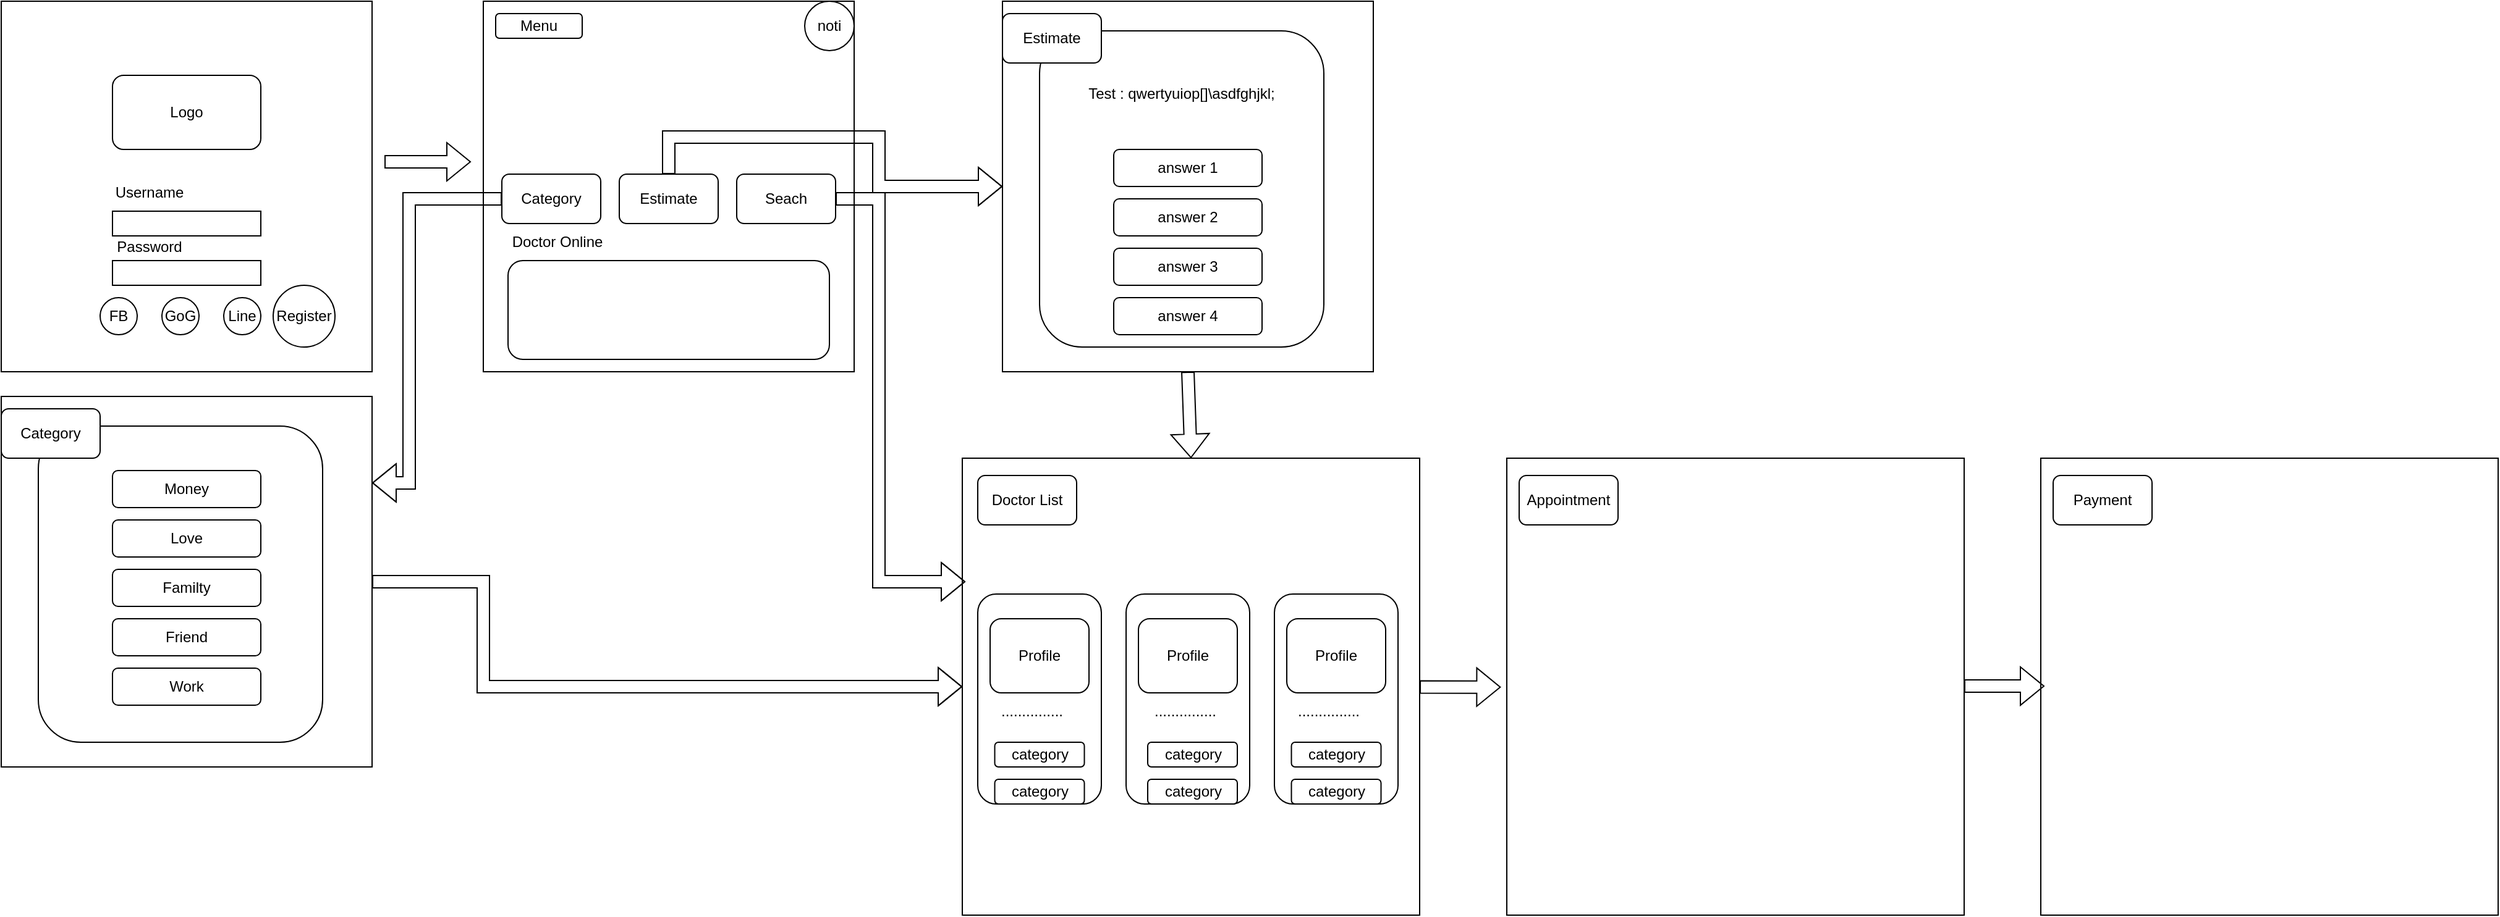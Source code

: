 <mxfile version="22.1.7" type="github">
  <diagram name="Page-1" id="C2FW08xRMLMAViyp9Y5B">
    <mxGraphModel dx="1885" dy="1005" grid="1" gridSize="10" guides="1" tooltips="1" connect="1" arrows="1" fold="1" page="1" pageScale="1" pageWidth="1169" pageHeight="827" math="0" shadow="0">
      <root>
        <mxCell id="0" />
        <mxCell id="1" parent="0" />
        <mxCell id="M8is-N-HQHQ4PaJv6qcp-15" value="" style="group" vertex="1" connectable="0" parent="1">
          <mxGeometry x="10" y="10" width="300" height="300" as="geometry" />
        </mxCell>
        <mxCell id="M8is-N-HQHQ4PaJv6qcp-1" value="" style="whiteSpace=wrap;html=1;aspect=fixed;" vertex="1" parent="M8is-N-HQHQ4PaJv6qcp-15">
          <mxGeometry width="300" height="300" as="geometry" />
        </mxCell>
        <mxCell id="M8is-N-HQHQ4PaJv6qcp-7" value="" style="group" vertex="1" connectable="0" parent="M8is-N-HQHQ4PaJv6qcp-15">
          <mxGeometry x="90" y="140" width="120" height="90" as="geometry" />
        </mxCell>
        <mxCell id="M8is-N-HQHQ4PaJv6qcp-4" value="Username" style="text;html=1;strokeColor=none;fillColor=none;align=center;verticalAlign=middle;whiteSpace=wrap;rounded=0;" vertex="1" parent="M8is-N-HQHQ4PaJv6qcp-7">
          <mxGeometry width="60" height="30" as="geometry" />
        </mxCell>
        <mxCell id="M8is-N-HQHQ4PaJv6qcp-6" value="" style="group" vertex="1" connectable="0" parent="M8is-N-HQHQ4PaJv6qcp-7">
          <mxGeometry y="30" width="120" height="60" as="geometry" />
        </mxCell>
        <mxCell id="M8is-N-HQHQ4PaJv6qcp-2" value="" style="rounded=0;whiteSpace=wrap;html=1;" vertex="1" parent="M8is-N-HQHQ4PaJv6qcp-6">
          <mxGeometry width="120" height="20" as="geometry" />
        </mxCell>
        <mxCell id="M8is-N-HQHQ4PaJv6qcp-3" value="" style="rounded=0;whiteSpace=wrap;html=1;" vertex="1" parent="M8is-N-HQHQ4PaJv6qcp-6">
          <mxGeometry y="40" width="120" height="20" as="geometry" />
        </mxCell>
        <mxCell id="M8is-N-HQHQ4PaJv6qcp-5" value="Password" style="text;html=1;strokeColor=none;fillColor=none;align=center;verticalAlign=middle;whiteSpace=wrap;rounded=0;" vertex="1" parent="M8is-N-HQHQ4PaJv6qcp-6">
          <mxGeometry y="14" width="60" height="30" as="geometry" />
        </mxCell>
        <mxCell id="M8is-N-HQHQ4PaJv6qcp-9" value="FB" style="ellipse;whiteSpace=wrap;html=1;aspect=fixed;" vertex="1" parent="M8is-N-HQHQ4PaJv6qcp-15">
          <mxGeometry x="80" y="240" width="30" height="30" as="geometry" />
        </mxCell>
        <mxCell id="M8is-N-HQHQ4PaJv6qcp-10" value="GoG" style="ellipse;whiteSpace=wrap;html=1;aspect=fixed;" vertex="1" parent="M8is-N-HQHQ4PaJv6qcp-15">
          <mxGeometry x="130" y="240" width="30" height="30" as="geometry" />
        </mxCell>
        <mxCell id="M8is-N-HQHQ4PaJv6qcp-12" value="Line" style="ellipse;whiteSpace=wrap;html=1;aspect=fixed;" vertex="1" parent="M8is-N-HQHQ4PaJv6qcp-15">
          <mxGeometry x="180" y="240" width="30" height="30" as="geometry" />
        </mxCell>
        <mxCell id="M8is-N-HQHQ4PaJv6qcp-14" value="Logo" style="rounded=1;whiteSpace=wrap;html=1;" vertex="1" parent="M8is-N-HQHQ4PaJv6qcp-15">
          <mxGeometry x="90" y="60" width="120" height="60" as="geometry" />
        </mxCell>
        <mxCell id="M8is-N-HQHQ4PaJv6qcp-29" value="Register" style="ellipse;whiteSpace=wrap;html=1;aspect=fixed;" vertex="1" parent="M8is-N-HQHQ4PaJv6qcp-15">
          <mxGeometry x="220" y="230" width="50" height="50" as="geometry" />
        </mxCell>
        <mxCell id="M8is-N-HQHQ4PaJv6qcp-16" value="" style="shape=flexArrow;endArrow=classic;html=1;rounded=0;" edge="1" parent="1">
          <mxGeometry width="50" height="50" relative="1" as="geometry">
            <mxPoint x="320" y="140" as="sourcePoint" />
            <mxPoint x="390" y="140" as="targetPoint" />
          </mxGeometry>
        </mxCell>
        <mxCell id="M8is-N-HQHQ4PaJv6qcp-17" value="" style="group" vertex="1" connectable="0" parent="1">
          <mxGeometry x="400" y="10" width="300" height="300" as="geometry" />
        </mxCell>
        <mxCell id="M8is-N-HQHQ4PaJv6qcp-18" value="" style="whiteSpace=wrap;html=1;aspect=fixed;" vertex="1" parent="M8is-N-HQHQ4PaJv6qcp-17">
          <mxGeometry width="300" height="300" as="geometry" />
        </mxCell>
        <mxCell id="M8is-N-HQHQ4PaJv6qcp-28" value="Menu" style="rounded=1;whiteSpace=wrap;html=1;" vertex="1" parent="M8is-N-HQHQ4PaJv6qcp-17">
          <mxGeometry x="10" y="10" width="70" height="20" as="geometry" />
        </mxCell>
        <mxCell id="M8is-N-HQHQ4PaJv6qcp-30" value="Estimate" style="rounded=1;whiteSpace=wrap;html=1;" vertex="1" parent="M8is-N-HQHQ4PaJv6qcp-17">
          <mxGeometry x="110" y="140" width="80" height="40" as="geometry" />
        </mxCell>
        <mxCell id="M8is-N-HQHQ4PaJv6qcp-39" value="Category" style="rounded=1;whiteSpace=wrap;html=1;" vertex="1" parent="M8is-N-HQHQ4PaJv6qcp-17">
          <mxGeometry x="15" y="140" width="80" height="40" as="geometry" />
        </mxCell>
        <mxCell id="M8is-N-HQHQ4PaJv6qcp-51" value="Seach" style="rounded=1;whiteSpace=wrap;html=1;" vertex="1" parent="M8is-N-HQHQ4PaJv6qcp-17">
          <mxGeometry x="205" y="140" width="80" height="40" as="geometry" />
        </mxCell>
        <mxCell id="M8is-N-HQHQ4PaJv6qcp-52" value="" style="rounded=1;whiteSpace=wrap;html=1;" vertex="1" parent="M8is-N-HQHQ4PaJv6qcp-17">
          <mxGeometry x="20" y="210" width="260" height="80" as="geometry" />
        </mxCell>
        <mxCell id="M8is-N-HQHQ4PaJv6qcp-53" value="Doctor Online" style="text;html=1;strokeColor=none;fillColor=none;align=center;verticalAlign=middle;whiteSpace=wrap;rounded=0;" vertex="1" parent="M8is-N-HQHQ4PaJv6qcp-17">
          <mxGeometry x="20" y="180" width="80" height="30" as="geometry" />
        </mxCell>
        <mxCell id="M8is-N-HQHQ4PaJv6qcp-54" value="noti" style="ellipse;whiteSpace=wrap;html=1;aspect=fixed;" vertex="1" parent="M8is-N-HQHQ4PaJv6qcp-17">
          <mxGeometry x="260" width="40" height="40" as="geometry" />
        </mxCell>
        <mxCell id="M8is-N-HQHQ4PaJv6qcp-55" value="" style="shape=flexArrow;endArrow=classic;html=1;rounded=0;exitX=0;exitY=0.5;exitDx=0;exitDy=0;" edge="1" parent="1" source="M8is-N-HQHQ4PaJv6qcp-39">
          <mxGeometry width="50" height="50" relative="1" as="geometry">
            <mxPoint x="400" y="460" as="sourcePoint" />
            <mxPoint x="310" y="400" as="targetPoint" />
            <Array as="points">
              <mxPoint x="340" y="170" />
              <mxPoint x="340" y="400" />
            </Array>
          </mxGeometry>
        </mxCell>
        <mxCell id="M8is-N-HQHQ4PaJv6qcp-70" value="" style="group" vertex="1" connectable="0" parent="1">
          <mxGeometry x="10" y="330" width="300" height="300" as="geometry" />
        </mxCell>
        <mxCell id="M8is-N-HQHQ4PaJv6qcp-71" value="" style="whiteSpace=wrap;html=1;aspect=fixed;" vertex="1" parent="M8is-N-HQHQ4PaJv6qcp-70">
          <mxGeometry width="300" height="300" as="geometry" />
        </mxCell>
        <mxCell id="M8is-N-HQHQ4PaJv6qcp-86" value="" style="rounded=1;whiteSpace=wrap;html=1;" vertex="1" parent="M8is-N-HQHQ4PaJv6qcp-70">
          <mxGeometry x="30" y="24" width="230" height="256" as="geometry" />
        </mxCell>
        <mxCell id="M8is-N-HQHQ4PaJv6qcp-81" value="Money" style="rounded=1;whiteSpace=wrap;html=1;" vertex="1" parent="M8is-N-HQHQ4PaJv6qcp-70">
          <mxGeometry x="90" y="60" width="120" height="30" as="geometry" />
        </mxCell>
        <mxCell id="M8is-N-HQHQ4PaJv6qcp-83" value="Love" style="rounded=1;whiteSpace=wrap;html=1;" vertex="1" parent="M8is-N-HQHQ4PaJv6qcp-70">
          <mxGeometry x="90" y="100" width="120" height="30" as="geometry" />
        </mxCell>
        <mxCell id="M8is-N-HQHQ4PaJv6qcp-84" value="Familty" style="rounded=1;whiteSpace=wrap;html=1;" vertex="1" parent="M8is-N-HQHQ4PaJv6qcp-70">
          <mxGeometry x="90" y="140" width="120" height="30" as="geometry" />
        </mxCell>
        <mxCell id="M8is-N-HQHQ4PaJv6qcp-85" value="Friend" style="rounded=1;whiteSpace=wrap;html=1;" vertex="1" parent="M8is-N-HQHQ4PaJv6qcp-70">
          <mxGeometry x="90" y="180" width="120" height="30" as="geometry" />
        </mxCell>
        <mxCell id="M8is-N-HQHQ4PaJv6qcp-94" value="Work" style="rounded=1;whiteSpace=wrap;html=1;" vertex="1" parent="M8is-N-HQHQ4PaJv6qcp-70">
          <mxGeometry x="90" y="220" width="120" height="30" as="geometry" />
        </mxCell>
        <mxCell id="M8is-N-HQHQ4PaJv6qcp-104" value="Category" style="rounded=1;whiteSpace=wrap;html=1;" vertex="1" parent="M8is-N-HQHQ4PaJv6qcp-70">
          <mxGeometry y="10" width="80" height="40" as="geometry" />
        </mxCell>
        <mxCell id="M8is-N-HQHQ4PaJv6qcp-105" value="" style="group" vertex="1" connectable="0" parent="1">
          <mxGeometry x="820" y="10" width="300" height="300" as="geometry" />
        </mxCell>
        <mxCell id="M8is-N-HQHQ4PaJv6qcp-106" value="" style="whiteSpace=wrap;html=1;aspect=fixed;" vertex="1" parent="M8is-N-HQHQ4PaJv6qcp-105">
          <mxGeometry width="300" height="300" as="geometry" />
        </mxCell>
        <mxCell id="M8is-N-HQHQ4PaJv6qcp-107" value="" style="rounded=1;whiteSpace=wrap;html=1;" vertex="1" parent="M8is-N-HQHQ4PaJv6qcp-105">
          <mxGeometry x="30" y="24" width="230" height="256" as="geometry" />
        </mxCell>
        <mxCell id="M8is-N-HQHQ4PaJv6qcp-109" value="answer 1" style="rounded=1;whiteSpace=wrap;html=1;" vertex="1" parent="M8is-N-HQHQ4PaJv6qcp-105">
          <mxGeometry x="90" y="120" width="120" height="30" as="geometry" />
        </mxCell>
        <mxCell id="M8is-N-HQHQ4PaJv6qcp-110" value="answer 2" style="rounded=1;whiteSpace=wrap;html=1;" vertex="1" parent="M8is-N-HQHQ4PaJv6qcp-105">
          <mxGeometry x="90" y="160" width="120" height="30" as="geometry" />
        </mxCell>
        <mxCell id="M8is-N-HQHQ4PaJv6qcp-111" value="answer 3" style="rounded=1;whiteSpace=wrap;html=1;" vertex="1" parent="M8is-N-HQHQ4PaJv6qcp-105">
          <mxGeometry x="90" y="200" width="120" height="30" as="geometry" />
        </mxCell>
        <mxCell id="M8is-N-HQHQ4PaJv6qcp-112" value="answer 4" style="rounded=1;whiteSpace=wrap;html=1;" vertex="1" parent="M8is-N-HQHQ4PaJv6qcp-105">
          <mxGeometry x="90" y="240" width="120" height="30" as="geometry" />
        </mxCell>
        <mxCell id="M8is-N-HQHQ4PaJv6qcp-113" value="Estimate" style="rounded=1;whiteSpace=wrap;html=1;" vertex="1" parent="M8is-N-HQHQ4PaJv6qcp-105">
          <mxGeometry y="10" width="80" height="40" as="geometry" />
        </mxCell>
        <mxCell id="M8is-N-HQHQ4PaJv6qcp-116" value="Test : qwertyuiop[]\asdfghjkl;" style="text;html=1;strokeColor=none;fillColor=none;align=center;verticalAlign=middle;whiteSpace=wrap;rounded=0;" vertex="1" parent="M8is-N-HQHQ4PaJv6qcp-105">
          <mxGeometry x="55" y="60" width="180" height="30" as="geometry" />
        </mxCell>
        <mxCell id="M8is-N-HQHQ4PaJv6qcp-114" value="" style="shape=flexArrow;endArrow=classic;html=1;rounded=0;exitX=0.5;exitY=0;exitDx=0;exitDy=0;" edge="1" parent="1" source="M8is-N-HQHQ4PaJv6qcp-30" target="M8is-N-HQHQ4PaJv6qcp-106">
          <mxGeometry width="50" height="50" relative="1" as="geometry">
            <mxPoint x="560" y="130" as="sourcePoint" />
            <mxPoint x="680" y="160" as="targetPoint" />
            <Array as="points">
              <mxPoint x="550" y="120" />
              <mxPoint x="640" y="120" />
              <mxPoint x="720" y="120" />
              <mxPoint x="720" y="160" />
            </Array>
          </mxGeometry>
        </mxCell>
        <mxCell id="M8is-N-HQHQ4PaJv6qcp-117" value="" style="group" vertex="1" connectable="0" parent="1">
          <mxGeometry x="820" y="380" width="337.5" height="370" as="geometry" />
        </mxCell>
        <mxCell id="M8is-N-HQHQ4PaJv6qcp-118" value="" style="whiteSpace=wrap;html=1;aspect=fixed;" vertex="1" parent="M8is-N-HQHQ4PaJv6qcp-117">
          <mxGeometry x="-32.5" width="370" height="370" as="geometry" />
        </mxCell>
        <mxCell id="M8is-N-HQHQ4PaJv6qcp-124" value="Doctor List" style="rounded=1;whiteSpace=wrap;html=1;" vertex="1" parent="M8is-N-HQHQ4PaJv6qcp-117">
          <mxGeometry x="-20" y="14" width="80" height="40" as="geometry" />
        </mxCell>
        <mxCell id="M8is-N-HQHQ4PaJv6qcp-127" value="" style="rounded=1;whiteSpace=wrap;html=1;" vertex="1" parent="M8is-N-HQHQ4PaJv6qcp-117">
          <mxGeometry x="-20" y="110" width="100" height="170" as="geometry" />
        </mxCell>
        <mxCell id="M8is-N-HQHQ4PaJv6qcp-132" value="" style="rounded=1;whiteSpace=wrap;html=1;" vertex="1" parent="M8is-N-HQHQ4PaJv6qcp-117">
          <mxGeometry x="100" y="110" width="100" height="170" as="geometry" />
        </mxCell>
        <mxCell id="M8is-N-HQHQ4PaJv6qcp-133" value="" style="rounded=1;whiteSpace=wrap;html=1;" vertex="1" parent="M8is-N-HQHQ4PaJv6qcp-117">
          <mxGeometry x="220" y="110" width="100" height="170" as="geometry" />
        </mxCell>
        <mxCell id="M8is-N-HQHQ4PaJv6qcp-135" value="Profile" style="rounded=1;whiteSpace=wrap;html=1;" vertex="1" parent="M8is-N-HQHQ4PaJv6qcp-117">
          <mxGeometry x="-10" y="130" width="80" height="60" as="geometry" />
        </mxCell>
        <mxCell id="M8is-N-HQHQ4PaJv6qcp-134" value="Profile" style="rounded=1;whiteSpace=wrap;html=1;" vertex="1" parent="M8is-N-HQHQ4PaJv6qcp-117">
          <mxGeometry x="110" y="130" width="80" height="60" as="geometry" />
        </mxCell>
        <mxCell id="M8is-N-HQHQ4PaJv6qcp-136" value="Profile" style="rounded=1;whiteSpace=wrap;html=1;" vertex="1" parent="M8is-N-HQHQ4PaJv6qcp-117">
          <mxGeometry x="230" y="130" width="80" height="60" as="geometry" />
        </mxCell>
        <mxCell id="M8is-N-HQHQ4PaJv6qcp-137" value="category" style="rounded=1;whiteSpace=wrap;html=1;" vertex="1" parent="M8is-N-HQHQ4PaJv6qcp-117">
          <mxGeometry x="-6.25" y="230" width="72.5" height="20" as="geometry" />
        </mxCell>
        <mxCell id="M8is-N-HQHQ4PaJv6qcp-138" value="category" style="rounded=1;whiteSpace=wrap;html=1;" vertex="1" parent="M8is-N-HQHQ4PaJv6qcp-117">
          <mxGeometry x="-6.25" y="260" width="72.5" height="20" as="geometry" />
        </mxCell>
        <mxCell id="M8is-N-HQHQ4PaJv6qcp-139" value="..............." style="text;html=1;strokeColor=none;fillColor=none;align=center;verticalAlign=middle;whiteSpace=wrap;rounded=0;" vertex="1" parent="M8is-N-HQHQ4PaJv6qcp-117">
          <mxGeometry x="-6.25" y="190" width="60" height="30" as="geometry" />
        </mxCell>
        <mxCell id="M8is-N-HQHQ4PaJv6qcp-140" value="category" style="rounded=1;whiteSpace=wrap;html=1;" vertex="1" parent="M8is-N-HQHQ4PaJv6qcp-117">
          <mxGeometry x="117.5" y="230" width="72.5" height="20" as="geometry" />
        </mxCell>
        <mxCell id="M8is-N-HQHQ4PaJv6qcp-141" value="category" style="rounded=1;whiteSpace=wrap;html=1;" vertex="1" parent="M8is-N-HQHQ4PaJv6qcp-117">
          <mxGeometry x="117.5" y="260" width="72.5" height="20" as="geometry" />
        </mxCell>
        <mxCell id="M8is-N-HQHQ4PaJv6qcp-142" value="..............." style="text;html=1;strokeColor=none;fillColor=none;align=center;verticalAlign=middle;whiteSpace=wrap;rounded=0;" vertex="1" parent="M8is-N-HQHQ4PaJv6qcp-117">
          <mxGeometry x="117.5" y="190" width="60" height="30" as="geometry" />
        </mxCell>
        <mxCell id="M8is-N-HQHQ4PaJv6qcp-143" value="category" style="rounded=1;whiteSpace=wrap;html=1;" vertex="1" parent="M8is-N-HQHQ4PaJv6qcp-117">
          <mxGeometry x="233.75" y="230" width="72.5" height="20" as="geometry" />
        </mxCell>
        <mxCell id="M8is-N-HQHQ4PaJv6qcp-144" value="category" style="rounded=1;whiteSpace=wrap;html=1;" vertex="1" parent="M8is-N-HQHQ4PaJv6qcp-117">
          <mxGeometry x="233.75" y="260" width="72.5" height="20" as="geometry" />
        </mxCell>
        <mxCell id="M8is-N-HQHQ4PaJv6qcp-145" value="..............." style="text;html=1;strokeColor=none;fillColor=none;align=center;verticalAlign=middle;whiteSpace=wrap;rounded=0;" vertex="1" parent="M8is-N-HQHQ4PaJv6qcp-117">
          <mxGeometry x="233.75" y="190" width="60" height="30" as="geometry" />
        </mxCell>
        <mxCell id="M8is-N-HQHQ4PaJv6qcp-126" value="" style="shape=flexArrow;endArrow=classic;html=1;rounded=0;entryX=0.5;entryY=0;entryDx=0;entryDy=0;exitX=0.5;exitY=1;exitDx=0;exitDy=0;" edge="1" parent="1" source="M8is-N-HQHQ4PaJv6qcp-106" target="M8is-N-HQHQ4PaJv6qcp-118">
          <mxGeometry width="50" height="50" relative="1" as="geometry">
            <mxPoint x="950" y="370" as="sourcePoint" />
            <mxPoint x="1000" y="320" as="targetPoint" />
          </mxGeometry>
        </mxCell>
        <mxCell id="M8is-N-HQHQ4PaJv6qcp-146" value="" style="shape=flexArrow;endArrow=classic;html=1;rounded=0;exitX=1;exitY=0.5;exitDx=0;exitDy=0;entryX=0;entryY=0.5;entryDx=0;entryDy=0;" edge="1" parent="1" source="M8is-N-HQHQ4PaJv6qcp-71" target="M8is-N-HQHQ4PaJv6qcp-118">
          <mxGeometry width="50" height="50" relative="1" as="geometry">
            <mxPoint x="440" y="580" as="sourcePoint" />
            <mxPoint x="490" y="530" as="targetPoint" />
            <Array as="points">
              <mxPoint x="400" y="480" />
              <mxPoint x="400" y="565" />
            </Array>
          </mxGeometry>
        </mxCell>
        <mxCell id="M8is-N-HQHQ4PaJv6qcp-147" value="" style="shape=flexArrow;endArrow=classic;html=1;rounded=0;exitX=1;exitY=0.5;exitDx=0;exitDy=0;" edge="1" parent="1" source="M8is-N-HQHQ4PaJv6qcp-51">
          <mxGeometry width="50" height="50" relative="1" as="geometry">
            <mxPoint x="750" y="180" as="sourcePoint" />
            <mxPoint x="790" y="480" as="targetPoint" />
            <Array as="points">
              <mxPoint x="720" y="170" />
              <mxPoint x="720" y="480" />
            </Array>
          </mxGeometry>
        </mxCell>
        <mxCell id="M8is-N-HQHQ4PaJv6qcp-148" value="" style="whiteSpace=wrap;html=1;aspect=fixed;" vertex="1" parent="1">
          <mxGeometry x="1228" y="380" width="370" height="370" as="geometry" />
        </mxCell>
        <mxCell id="M8is-N-HQHQ4PaJv6qcp-150" value="" style="shape=flexArrow;endArrow=classic;html=1;rounded=0;entryX=-0.013;entryY=0.501;entryDx=0;entryDy=0;entryPerimeter=0;" edge="1" parent="1" source="M8is-N-HQHQ4PaJv6qcp-118" target="M8is-N-HQHQ4PaJv6qcp-148">
          <mxGeometry width="50" height="50" relative="1" as="geometry">
            <mxPoint x="1180" y="564.58" as="sourcePoint" />
            <mxPoint x="1280" y="564.58" as="targetPoint" />
          </mxGeometry>
        </mxCell>
        <mxCell id="M8is-N-HQHQ4PaJv6qcp-169" value="Appointment" style="rounded=1;whiteSpace=wrap;html=1;" vertex="1" parent="1">
          <mxGeometry x="1238" y="394" width="80" height="40" as="geometry" />
        </mxCell>
        <mxCell id="M8is-N-HQHQ4PaJv6qcp-170" value="" style="shape=image;verticalLabelPosition=bottom;labelBackgroundColor=default;verticalAlign=top;aspect=fixed;imageAspect=0;image=https://img.freepik.com/free-vector/schedule-calendar-flat-style_78370-1550.jpg;" vertex="1" parent="1">
          <mxGeometry x="1300" y="460" width="226" height="226" as="geometry" />
        </mxCell>
        <mxCell id="M8is-N-HQHQ4PaJv6qcp-172" value="" style="whiteSpace=wrap;html=1;aspect=fixed;" vertex="1" parent="1">
          <mxGeometry x="1660" y="380" width="370" height="370" as="geometry" />
        </mxCell>
        <mxCell id="M8is-N-HQHQ4PaJv6qcp-174" value="Payment" style="rounded=1;whiteSpace=wrap;html=1;" vertex="1" parent="1">
          <mxGeometry x="1670" y="394" width="80" height="40" as="geometry" />
        </mxCell>
        <mxCell id="M8is-N-HQHQ4PaJv6qcp-175" value="" style="shape=image;verticalLabelPosition=bottom;labelBackgroundColor=default;verticalAlign=top;aspect=fixed;imageAspect=0;image=https://assets.materialup.com/uploads/8dcc7c8e-30b4-4084-ad9a-66335b3f56c5/attachment.jpg;clipPath=inset(8.22% 33.33% 11.78% 34.33%);" vertex="1" parent="1">
          <mxGeometry x="1774.27" y="450" width="141.458" height="262.5" as="geometry" />
        </mxCell>
        <mxCell id="M8is-N-HQHQ4PaJv6qcp-176" value="" style="shape=flexArrow;endArrow=classic;html=1;rounded=0;entryX=-0.013;entryY=0.501;entryDx=0;entryDy=0;entryPerimeter=0;" edge="1" parent="1">
          <mxGeometry width="50" height="50" relative="1" as="geometry">
            <mxPoint x="1598" y="564.55" as="sourcePoint" />
            <mxPoint x="1663" y="564.55" as="targetPoint" />
          </mxGeometry>
        </mxCell>
      </root>
    </mxGraphModel>
  </diagram>
</mxfile>

